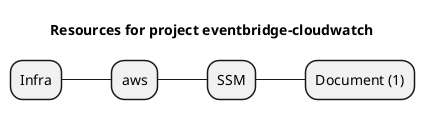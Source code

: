 @startmindmap
title Resources for project eventbridge-cloudwatch
skinparam monochrome true
+ Infra
++ aws
+++ SSM
++++ Document (1)
@endmindmap